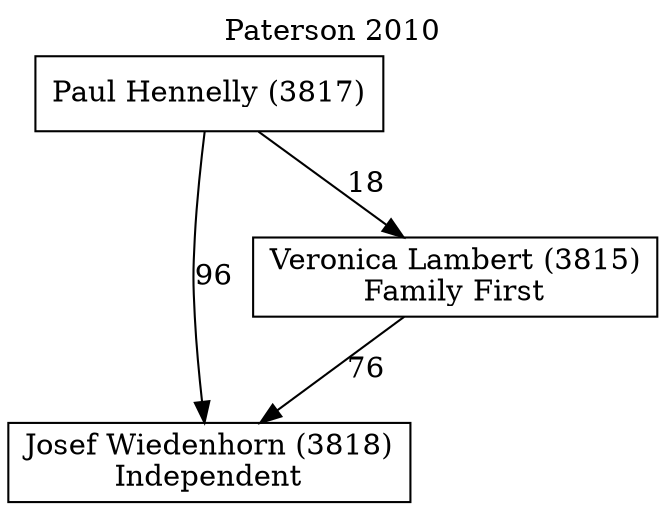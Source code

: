 // House preference flow
digraph "Josef Wiedenhorn (3818)_Paterson_2010" {
	graph [label="Paterson 2010" labelloc=t mclimit=10]
	node [shape=box]
	"Josef Wiedenhorn (3818)" [label="Josef Wiedenhorn (3818)
Independent"]
	"Paul Hennelly (3817)" [label="Paul Hennelly (3817)
"]
	"Veronica Lambert (3815)" [label="Veronica Lambert (3815)
Family First"]
	"Paul Hennelly (3817)" -> "Josef Wiedenhorn (3818)" [label=96]
	"Paul Hennelly (3817)" -> "Veronica Lambert (3815)" [label=18]
	"Veronica Lambert (3815)" -> "Josef Wiedenhorn (3818)" [label=76]
}
